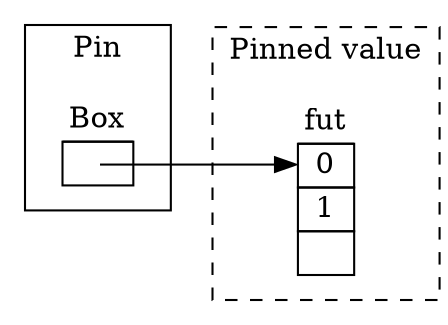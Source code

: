 digraph {
   rankdir = LR;
   overlap = false;
   dpi = 300.0;
   splines = false;
   cluster = true;
   newrank = true;
   outputorder = in;
   
   node [shape = "plaintext";];
   
   subgraph Pin {
      label = Pin;
      box [label = <<table border="0" cellborder="1" cellspacing="0">
         <tr><td sides="B">Box</td></tr>
         <tr><td port="source"> </td></tr>
         </table>>;];
   }
   
   subgraph cluster_deref {
      style = dashed;
      label = "Pinned value";
      fut [label = <<table border="0" cellborder="1" cellspacing="0">
         <tr><td sides="B">fut</td></tr>
         <tr><td port="target">0</td></tr>
         <tr><td>1</td></tr>
         <tr><td> </td></tr>
         </table>>;];
   }
   
   edge [tailclip = false;];
   box:source:c -> fut:target;
}